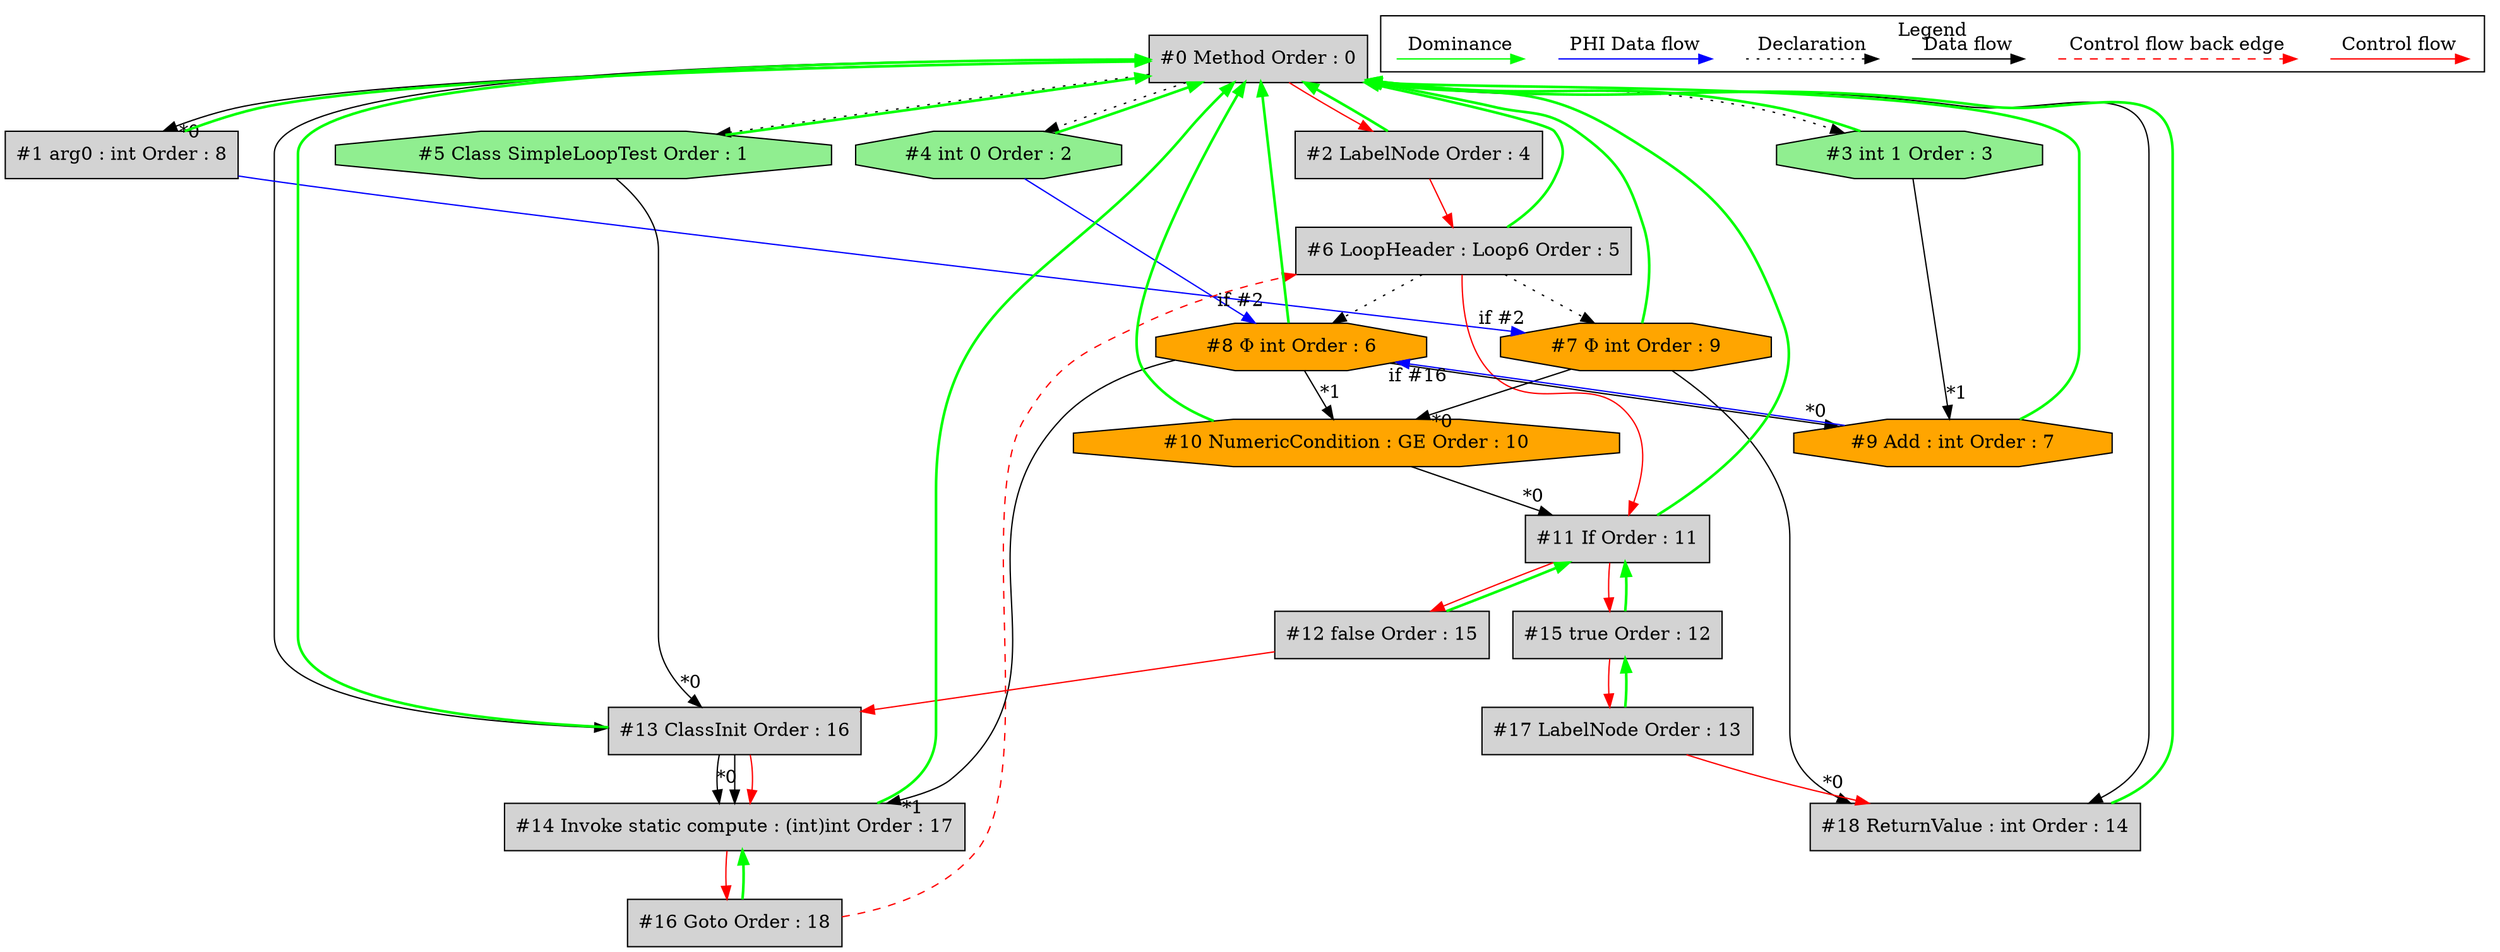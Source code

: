 digraph debugoutput {
 ordering="in";
 node0[label="#0 Method Order : 0",shape=box, fillcolor=lightgrey, style=filled];
 node1[label="#1 arg0 : int Order : 8",shape=box, fillcolor=lightgrey, style=filled];
 node1 -> node0[dir="forward" color="green" penwidth="2"];
 node0 -> node1[headlabel="*0", labeldistance=2];
 node2[label="#2 LabelNode Order : 4",shape=box, fillcolor=lightgrey, style=filled];
 node2 -> node0[dir="forward" color="green" penwidth="2"];
 node0 -> node2[labeldistance=2, color=red, fontcolor=red];
 node3[label="#3 int 1 Order : 3",shape=octagon, fillcolor=lightgreen, style=filled];
 node3 -> node0[dir="forward" color="green" penwidth="2"];
 node0 -> node3[style=dotted];
 node4[label="#4 int 0 Order : 2",shape=octagon, fillcolor=lightgreen, style=filled];
 node4 -> node0[dir="forward" color="green" penwidth="2"];
 node0 -> node4[style=dotted];
 node5[label="#5 Class SimpleLoopTest Order : 1",shape=octagon, fillcolor=lightgreen, style=filled];
 node5 -> node0[dir="forward" color="green" penwidth="2"];
 node0 -> node5[style=dotted];
 node6[label="#6 LoopHeader : Loop6 Order : 5",shape=box, fillcolor=lightgrey, style=filled];
 node6 -> node0[dir="forward" color="green" penwidth="2"];
 node2 -> node6[labeldistance=2, color=red, fontcolor=red];
 node16 -> node6[labeldistance=2, color=red, fontcolor=red, style=dashed];
 node7[label="#7 Φ int Order : 9",shape=octagon, fillcolor=orange, style=filled];
 node7 -> node0[dir="forward" color="green" penwidth="2"];
 node6 -> node7[style=dotted];
 node1 -> node7[headlabel="if #2", labeldistance=2, color=blue, constraint=false];
 node8[label="#8 Φ int Order : 6",shape=octagon, fillcolor=orange, style=filled];
 node8 -> node0[dir="forward" color="green" penwidth="2"];
 node6 -> node8[style=dotted];
 node4 -> node8[headlabel="if #2", labeldistance=2, color=blue, constraint=false];
 node9 -> node8[headlabel="if #16", labeldistance=2, color=blue, constraint=false];
 node9[label="#9 Add : int Order : 7",shape=octagon, fillcolor=orange, style=filled];
 node9 -> node0[dir="forward" color="green" penwidth="2"];
 node8 -> node9[headlabel="*0", labeldistance=2];
 node3 -> node9[headlabel="*1", labeldistance=2];
 node10[label="#10 NumericCondition : GE Order : 10",shape=octagon, fillcolor=orange, style=filled];
 node10 -> node0[dir="forward" color="green" penwidth="2"];
 node7 -> node10[headlabel="*0", labeldistance=2];
 node8 -> node10[headlabel="*1", labeldistance=2];
 node11[label="#11 If Order : 11",shape=box, fillcolor=lightgrey, style=filled];
 node11 -> node0[dir="forward" color="green" penwidth="2"];
 node10 -> node11[headlabel="*0", labeldistance=2];
 node6 -> node11[labeldistance=2, color=red, fontcolor=red];
 node12[label="#12 false Order : 15",shape=box, fillcolor=lightgrey, style=filled];
 node12 -> node11[dir="forward" color="green" penwidth="2"];
 node11 -> node12[labeldistance=2, color=red, fontcolor=red];
 node13[label="#13 ClassInit Order : 16",shape=box, fillcolor=lightgrey, style=filled];
 node13 -> node0[dir="forward" color="green" penwidth="2"];
 node5 -> node13[headlabel="*0", labeldistance=2];
 node0 -> node13;
 node12 -> node13[labeldistance=2, color=red, fontcolor=red];
 node14[label="#14 Invoke static compute : (int)int Order : 17",shape=box, fillcolor=lightgrey, style=filled];
 node14 -> node0[dir="forward" color="green" penwidth="2"];
 node13 -> node14[headlabel="*0", labeldistance=2];
 node8 -> node14[headlabel="*1", labeldistance=2];
 node13 -> node14;
 node13 -> node14[labeldistance=2, color=red, fontcolor=red];
 node15[label="#15 true Order : 12",shape=box, fillcolor=lightgrey, style=filled];
 node15 -> node11[dir="forward" color="green" penwidth="2"];
 node11 -> node15[labeldistance=2, color=red, fontcolor=red];
 node16[label="#16 Goto Order : 18",shape=box, fillcolor=lightgrey, style=filled];
 node16 -> node14[dir="forward" color="green" penwidth="2"];
 node14 -> node16[labeldistance=2, color=red, fontcolor=red];
 node17[label="#17 LabelNode Order : 13",shape=box, fillcolor=lightgrey, style=filled];
 node17 -> node15[dir="forward" color="green" penwidth="2"];
 node15 -> node17[labeldistance=2, color=red, fontcolor=red];
 node18[label="#18 ReturnValue : int Order : 14",shape=box, fillcolor=lightgrey, style=filled];
 node18 -> node0[dir="forward" color="green" penwidth="2"];
 node7 -> node18[headlabel="*0", labeldistance=2];
 node17 -> node18[labeldistance=2, color=red, fontcolor=red];
 node0 -> node18;
 subgraph cluster_000 {
  label = "Legend";
  node [shape=point]
  {
   rank=same;
   c0 [style = invis];
   c1 [style = invis];
   c2 [style = invis];
   c3 [style = invis];
   d0 [style = invis];
   d1 [style = invis];
   d2 [style = invis];
   d3 [style = invis];
   d4 [style = invis];
   d5 [style = invis];
   d6 [style = invis];
   d7 [style = invis];
  }
  c0 -> c1 [label="Control flow", style=solid, color=red]
  c2 -> c3 [label="Control flow back edge", style=dashed, color=red]
  d0 -> d1 [label="Data flow"]
  d2 -> d3 [label="Declaration", style=dotted]
  d4 -> d5 [label="PHI Data flow", color=blue]
  d6 -> d7 [label="Dominance", color=green]
 }

}
